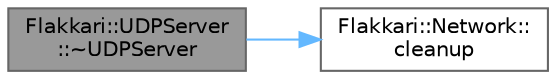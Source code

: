 digraph "Flakkari::UDPServer::~UDPServer"
{
 // LATEX_PDF_SIZE
  bgcolor="transparent";
  edge [fontname=Helvetica,fontsize=10,labelfontname=Helvetica,labelfontsize=10];
  node [fontname=Helvetica,fontsize=10,shape=box,height=0.2,width=0.4];
  rankdir="LR";
  Node1 [id="Node000001",label="Flakkari::UDPServer\l::~UDPServer",height=0.2,width=0.4,color="gray40", fillcolor="grey60", style="filled", fontcolor="black",tooltip=" "];
  Node1 -> Node2 [id="edge1_Node000001_Node000002",color="steelblue1",style="solid",tooltip=" "];
  Node2 [id="Node000002",label="Flakkari::Network::\lcleanup",height=0.2,width=0.4,color="grey40", fillcolor="white", style="filled",URL="$db/db0/namespaceFlakkari_1_1Network.html#af7789e98dd3f4a6551008f0ab4be5f4d",tooltip="Cleanup the network. This function is only used by Windows."];
}
